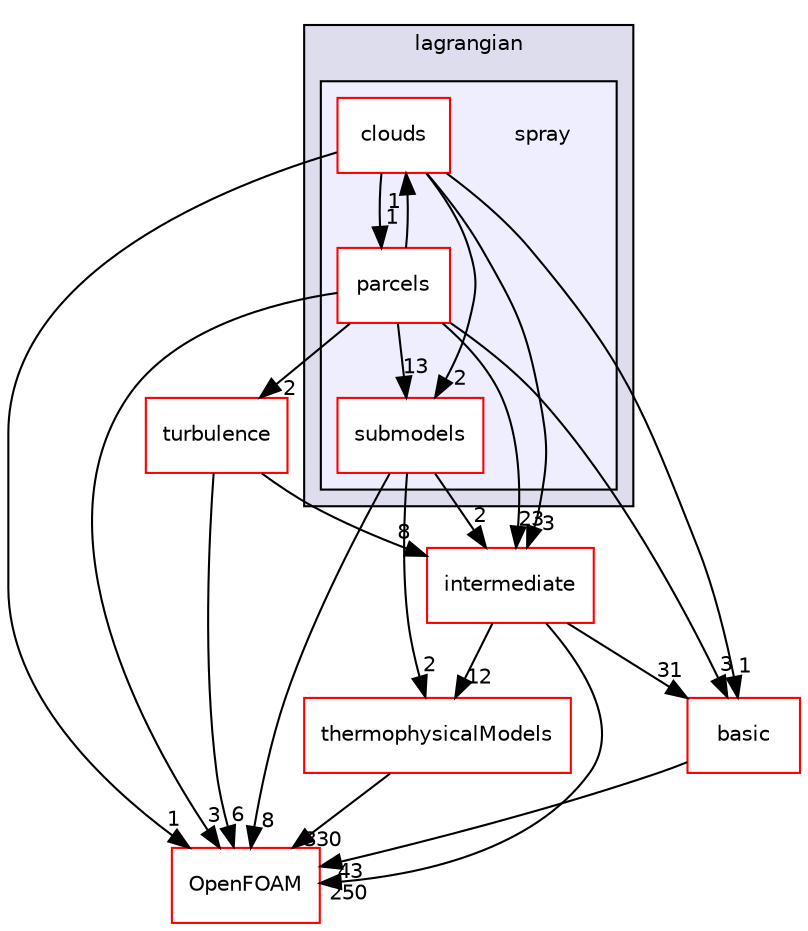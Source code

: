 digraph "src/lagrangian/spray" {
  bgcolor=transparent;
  compound=true
  node [ fontsize="10", fontname="Helvetica"];
  edge [ labelfontsize="10", labelfontname="Helvetica"];
  subgraph clusterdir_f8c25efc4b6f6a8502a42d5af7554d23 {
    graph [ bgcolor="#ddddee", pencolor="black", label="lagrangian" fontname="Helvetica", fontsize="10", URL="dir_f8c25efc4b6f6a8502a42d5af7554d23.html"]
  subgraph clusterdir_3b5845e7b77836e95b25ac2dbb8dfd76 {
    graph [ bgcolor="#eeeeff", pencolor="black", label="" URL="dir_3b5845e7b77836e95b25ac2dbb8dfd76.html"];
    dir_3b5845e7b77836e95b25ac2dbb8dfd76 [shape=plaintext label="spray"];
    dir_ed7d07d36d0c4a75c3b032fd5363667e [shape=box label="clouds" color="red" fillcolor="white" style="filled" URL="dir_ed7d07d36d0c4a75c3b032fd5363667e.html"];
    dir_46bcd1cc5ad1266aa843ad36266de079 [shape=box label="parcels" color="red" fillcolor="white" style="filled" URL="dir_46bcd1cc5ad1266aa843ad36266de079.html"];
    dir_03a209607acdac05f1cb82250460b2d6 [shape=box label="submodels" color="red" fillcolor="white" style="filled" URL="dir_03a209607acdac05f1cb82250460b2d6.html"];
  }
  }
  dir_43bc749440adff70c5addf058ea4a468 [shape=box label="turbulence" color="red" URL="dir_43bc749440adff70c5addf058ea4a468.html"];
  dir_d3c32a493136c130c1f0d51f4f35c297 [shape=box label="intermediate" color="red" URL="dir_d3c32a493136c130c1f0d51f4f35c297.html"];
  dir_2778d089ec5c4f66810b11f753867003 [shape=box label="thermophysicalModels" color="red" URL="dir_2778d089ec5c4f66810b11f753867003.html"];
  dir_c5473ff19b20e6ec4dfe5c310b3778a8 [shape=box label="OpenFOAM" color="red" URL="dir_c5473ff19b20e6ec4dfe5c310b3778a8.html"];
  dir_584e0ab0901b4327f36f4285cac7f2f8 [shape=box label="basic" color="red" URL="dir_584e0ab0901b4327f36f4285cac7f2f8.html"];
  dir_46bcd1cc5ad1266aa843ad36266de079->dir_43bc749440adff70c5addf058ea4a468 [headlabel="2", labeldistance=1.5 headhref="dir_001687_001463.html"];
  dir_46bcd1cc5ad1266aa843ad36266de079->dir_d3c32a493136c130c1f0d51f4f35c297 [headlabel="23", labeldistance=1.5 headhref="dir_001687_001390.html"];
  dir_46bcd1cc5ad1266aa843ad36266de079->dir_ed7d07d36d0c4a75c3b032fd5363667e [headlabel="1", labeldistance=1.5 headhref="dir_001687_001680.html"];
  dir_46bcd1cc5ad1266aa843ad36266de079->dir_03a209607acdac05f1cb82250460b2d6 [headlabel="13", labeldistance=1.5 headhref="dir_001687_001693.html"];
  dir_46bcd1cc5ad1266aa843ad36266de079->dir_c5473ff19b20e6ec4dfe5c310b3778a8 [headlabel="3", labeldistance=1.5 headhref="dir_001687_001898.html"];
  dir_46bcd1cc5ad1266aa843ad36266de079->dir_584e0ab0901b4327f36f4285cac7f2f8 [headlabel="3", labeldistance=1.5 headhref="dir_001687_001367.html"];
  dir_43bc749440adff70c5addf058ea4a468->dir_d3c32a493136c130c1f0d51f4f35c297 [headlabel="8", labeldistance=1.5 headhref="dir_001463_001390.html"];
  dir_43bc749440adff70c5addf058ea4a468->dir_c5473ff19b20e6ec4dfe5c310b3778a8 [headlabel="6", labeldistance=1.5 headhref="dir_001463_001898.html"];
  dir_d3c32a493136c130c1f0d51f4f35c297->dir_2778d089ec5c4f66810b11f753867003 [headlabel="12", labeldistance=1.5 headhref="dir_001390_001240.html"];
  dir_d3c32a493136c130c1f0d51f4f35c297->dir_c5473ff19b20e6ec4dfe5c310b3778a8 [headlabel="250", labeldistance=1.5 headhref="dir_001390_001898.html"];
  dir_d3c32a493136c130c1f0d51f4f35c297->dir_584e0ab0901b4327f36f4285cac7f2f8 [headlabel="31", labeldistance=1.5 headhref="dir_001390_001367.html"];
  dir_ed7d07d36d0c4a75c3b032fd5363667e->dir_46bcd1cc5ad1266aa843ad36266de079 [headlabel="1", labeldistance=1.5 headhref="dir_001680_001687.html"];
  dir_ed7d07d36d0c4a75c3b032fd5363667e->dir_d3c32a493136c130c1f0d51f4f35c297 [headlabel="3", labeldistance=1.5 headhref="dir_001680_001390.html"];
  dir_ed7d07d36d0c4a75c3b032fd5363667e->dir_03a209607acdac05f1cb82250460b2d6 [headlabel="2", labeldistance=1.5 headhref="dir_001680_001693.html"];
  dir_ed7d07d36d0c4a75c3b032fd5363667e->dir_c5473ff19b20e6ec4dfe5c310b3778a8 [headlabel="1", labeldistance=1.5 headhref="dir_001680_001898.html"];
  dir_ed7d07d36d0c4a75c3b032fd5363667e->dir_584e0ab0901b4327f36f4285cac7f2f8 [headlabel="1", labeldistance=1.5 headhref="dir_001680_001367.html"];
  dir_03a209607acdac05f1cb82250460b2d6->dir_d3c32a493136c130c1f0d51f4f35c297 [headlabel="2", labeldistance=1.5 headhref="dir_001693_001390.html"];
  dir_03a209607acdac05f1cb82250460b2d6->dir_2778d089ec5c4f66810b11f753867003 [headlabel="2", labeldistance=1.5 headhref="dir_001693_001240.html"];
  dir_03a209607acdac05f1cb82250460b2d6->dir_c5473ff19b20e6ec4dfe5c310b3778a8 [headlabel="8", labeldistance=1.5 headhref="dir_001693_001898.html"];
  dir_2778d089ec5c4f66810b11f753867003->dir_c5473ff19b20e6ec4dfe5c310b3778a8 [headlabel="330", labeldistance=1.5 headhref="dir_001240_001898.html"];
  dir_584e0ab0901b4327f36f4285cac7f2f8->dir_c5473ff19b20e6ec4dfe5c310b3778a8 [headlabel="43", labeldistance=1.5 headhref="dir_001367_001898.html"];
}
